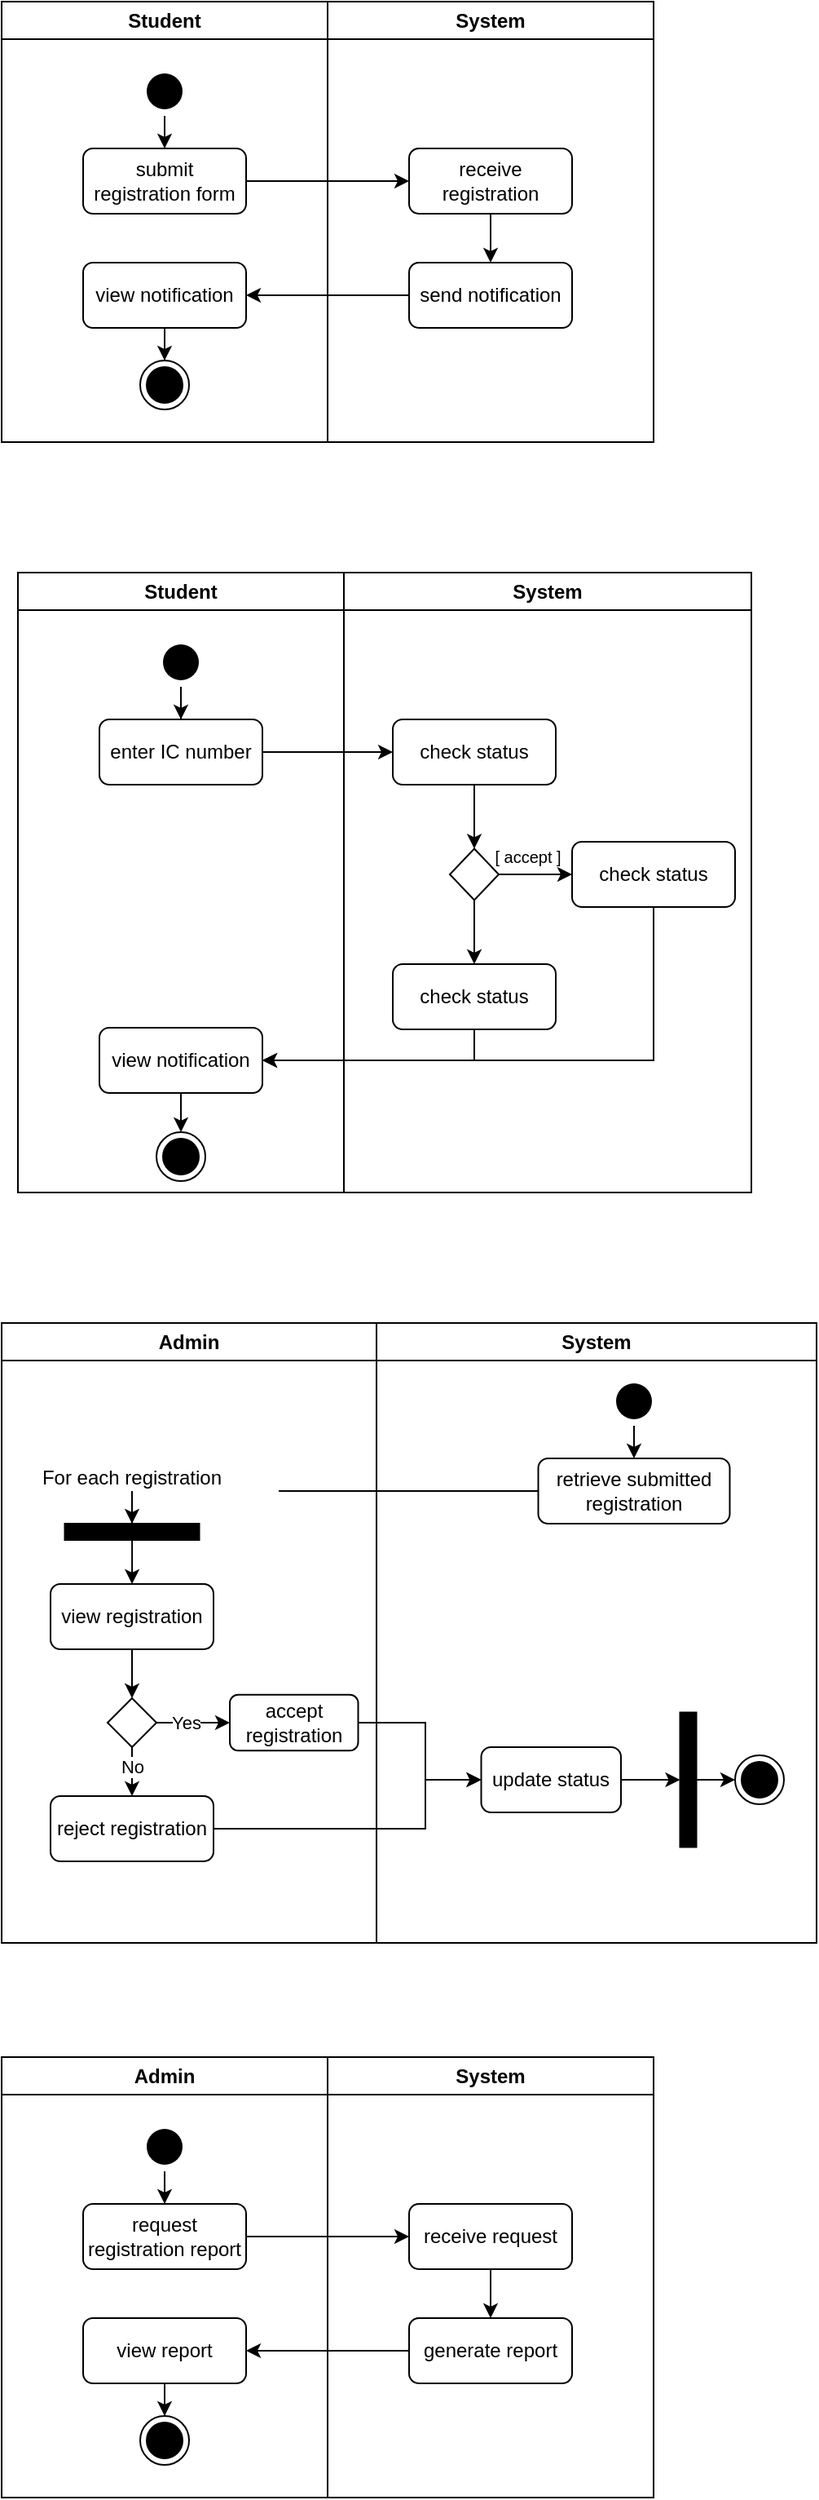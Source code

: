<mxfile version="22.0.8" type="github">
  <diagram name="Page-1" id="cS3aD5trCVznsl2AhYuz">
    <mxGraphModel dx="590" dy="356" grid="1" gridSize="10" guides="1" tooltips="1" connect="1" arrows="1" fold="1" page="1" pageScale="1" pageWidth="2339" pageHeight="3300" math="0" shadow="0">
      <root>
        <mxCell id="0" />
        <mxCell id="1" parent="0" />
        <mxCell id="DeMKpV7V8KdcXESI6n-1-1" value="Student" style="swimlane;whiteSpace=wrap;html=1;" vertex="1" parent="1">
          <mxGeometry x="160" y="80" width="200" height="270" as="geometry" />
        </mxCell>
        <mxCell id="DeMKpV7V8KdcXESI6n-1-10" style="edgeStyle=orthogonalEdgeStyle;rounded=0;orthogonalLoop=1;jettySize=auto;html=1;entryX=0.5;entryY=0;entryDx=0;entryDy=0;" edge="1" parent="DeMKpV7V8KdcXESI6n-1-1" source="DeMKpV7V8KdcXESI6n-1-3" target="DeMKpV7V8KdcXESI6n-1-4">
          <mxGeometry relative="1" as="geometry" />
        </mxCell>
        <mxCell id="DeMKpV7V8KdcXESI6n-1-3" value="" style="ellipse;html=1;shape=endState;fillColor=#000000;strokeColor=none;" vertex="1" parent="DeMKpV7V8KdcXESI6n-1-1">
          <mxGeometry x="85" y="40" width="30" height="30" as="geometry" />
        </mxCell>
        <mxCell id="DeMKpV7V8KdcXESI6n-1-4" value="submit registration form" style="rounded=1;whiteSpace=wrap;html=1;" vertex="1" parent="DeMKpV7V8KdcXESI6n-1-1">
          <mxGeometry x="50" y="90" width="100" height="40" as="geometry" />
        </mxCell>
        <mxCell id="DeMKpV7V8KdcXESI6n-1-14" value="" style="edgeStyle=orthogonalEdgeStyle;rounded=0;orthogonalLoop=1;jettySize=auto;html=1;" edge="1" parent="DeMKpV7V8KdcXESI6n-1-1" source="DeMKpV7V8KdcXESI6n-1-7" target="DeMKpV7V8KdcXESI6n-1-8">
          <mxGeometry relative="1" as="geometry" />
        </mxCell>
        <mxCell id="DeMKpV7V8KdcXESI6n-1-7" value="view notification" style="rounded=1;whiteSpace=wrap;html=1;" vertex="1" parent="DeMKpV7V8KdcXESI6n-1-1">
          <mxGeometry x="50" y="160" width="100" height="40" as="geometry" />
        </mxCell>
        <mxCell id="DeMKpV7V8KdcXESI6n-1-8" value="" style="ellipse;html=1;shape=endState;fillColor=#000000;strokeColor=default;" vertex="1" parent="DeMKpV7V8KdcXESI6n-1-1">
          <mxGeometry x="85" y="220" width="30" height="30" as="geometry" />
        </mxCell>
        <mxCell id="DeMKpV7V8KdcXESI6n-1-2" value="System" style="swimlane;whiteSpace=wrap;html=1;" vertex="1" parent="1">
          <mxGeometry x="360" y="80" width="200" height="270" as="geometry" />
        </mxCell>
        <mxCell id="DeMKpV7V8KdcXESI6n-1-12" value="" style="edgeStyle=orthogonalEdgeStyle;rounded=0;orthogonalLoop=1;jettySize=auto;html=1;" edge="1" parent="DeMKpV7V8KdcXESI6n-1-2" source="DeMKpV7V8KdcXESI6n-1-5" target="DeMKpV7V8KdcXESI6n-1-6">
          <mxGeometry relative="1" as="geometry" />
        </mxCell>
        <mxCell id="DeMKpV7V8KdcXESI6n-1-5" value="receive registration" style="rounded=1;whiteSpace=wrap;html=1;" vertex="1" parent="DeMKpV7V8KdcXESI6n-1-2">
          <mxGeometry x="50" y="90" width="100" height="40" as="geometry" />
        </mxCell>
        <mxCell id="DeMKpV7V8KdcXESI6n-1-6" value="send notification" style="rounded=1;whiteSpace=wrap;html=1;" vertex="1" parent="DeMKpV7V8KdcXESI6n-1-2">
          <mxGeometry x="50" y="160" width="100" height="40" as="geometry" />
        </mxCell>
        <mxCell id="DeMKpV7V8KdcXESI6n-1-11" style="edgeStyle=orthogonalEdgeStyle;rounded=0;orthogonalLoop=1;jettySize=auto;html=1;entryX=0;entryY=0.5;entryDx=0;entryDy=0;" edge="1" parent="1" source="DeMKpV7V8KdcXESI6n-1-4" target="DeMKpV7V8KdcXESI6n-1-5">
          <mxGeometry relative="1" as="geometry" />
        </mxCell>
        <mxCell id="DeMKpV7V8KdcXESI6n-1-13" value="" style="edgeStyle=orthogonalEdgeStyle;rounded=0;orthogonalLoop=1;jettySize=auto;html=1;" edge="1" parent="1" source="DeMKpV7V8KdcXESI6n-1-6" target="DeMKpV7V8KdcXESI6n-1-7">
          <mxGeometry relative="1" as="geometry" />
        </mxCell>
        <mxCell id="DeMKpV7V8KdcXESI6n-1-15" value="Student" style="swimlane;whiteSpace=wrap;html=1;" vertex="1" parent="1">
          <mxGeometry x="170" y="430" width="200" height="380" as="geometry" />
        </mxCell>
        <mxCell id="DeMKpV7V8KdcXESI6n-1-39" value="" style="edgeStyle=orthogonalEdgeStyle;rounded=0;orthogonalLoop=1;jettySize=auto;html=1;" edge="1" parent="DeMKpV7V8KdcXESI6n-1-15" source="DeMKpV7V8KdcXESI6n-1-17" target="DeMKpV7V8KdcXESI6n-1-18">
          <mxGeometry relative="1" as="geometry" />
        </mxCell>
        <mxCell id="DeMKpV7V8KdcXESI6n-1-17" value="" style="ellipse;html=1;shape=endState;fillColor=#000000;strokeColor=none;" vertex="1" parent="DeMKpV7V8KdcXESI6n-1-15">
          <mxGeometry x="85" y="40" width="30" height="30" as="geometry" />
        </mxCell>
        <mxCell id="DeMKpV7V8KdcXESI6n-1-18" value="enter IC number" style="rounded=1;whiteSpace=wrap;html=1;" vertex="1" parent="DeMKpV7V8KdcXESI6n-1-15">
          <mxGeometry x="50" y="90" width="100" height="40" as="geometry" />
        </mxCell>
        <mxCell id="DeMKpV7V8KdcXESI6n-1-19" value="" style="edgeStyle=orthogonalEdgeStyle;rounded=0;orthogonalLoop=1;jettySize=auto;html=1;" edge="1" parent="DeMKpV7V8KdcXESI6n-1-15" source="DeMKpV7V8KdcXESI6n-1-20" target="DeMKpV7V8KdcXESI6n-1-21">
          <mxGeometry relative="1" as="geometry" />
        </mxCell>
        <mxCell id="DeMKpV7V8KdcXESI6n-1-20" value="view notification" style="rounded=1;whiteSpace=wrap;html=1;" vertex="1" parent="DeMKpV7V8KdcXESI6n-1-15">
          <mxGeometry x="50" y="279" width="100" height="40" as="geometry" />
        </mxCell>
        <mxCell id="DeMKpV7V8KdcXESI6n-1-21" value="" style="ellipse;html=1;shape=endState;fillColor=#000000;strokeColor=default;" vertex="1" parent="DeMKpV7V8KdcXESI6n-1-15">
          <mxGeometry x="85" y="343" width="30" height="30" as="geometry" />
        </mxCell>
        <mxCell id="DeMKpV7V8KdcXESI6n-1-22" value="System" style="swimlane;whiteSpace=wrap;html=1;" vertex="1" parent="1">
          <mxGeometry x="370" y="430" width="250" height="380" as="geometry" />
        </mxCell>
        <mxCell id="DeMKpV7V8KdcXESI6n-1-32" style="edgeStyle=orthogonalEdgeStyle;rounded=0;orthogonalLoop=1;jettySize=auto;html=1;entryX=0.5;entryY=0;entryDx=0;entryDy=0;" edge="1" parent="DeMKpV7V8KdcXESI6n-1-22" source="DeMKpV7V8KdcXESI6n-1-24" target="DeMKpV7V8KdcXESI6n-1-28">
          <mxGeometry relative="1" as="geometry" />
        </mxCell>
        <mxCell id="DeMKpV7V8KdcXESI6n-1-24" value="check status" style="rounded=1;whiteSpace=wrap;html=1;" vertex="1" parent="DeMKpV7V8KdcXESI6n-1-22">
          <mxGeometry x="30" y="90" width="100" height="40" as="geometry" />
        </mxCell>
        <mxCell id="DeMKpV7V8KdcXESI6n-1-33" value="" style="edgeStyle=orthogonalEdgeStyle;rounded=0;orthogonalLoop=1;jettySize=auto;html=1;" edge="1" parent="DeMKpV7V8KdcXESI6n-1-22" source="DeMKpV7V8KdcXESI6n-1-28" target="DeMKpV7V8KdcXESI6n-1-30">
          <mxGeometry relative="1" as="geometry" />
        </mxCell>
        <mxCell id="DeMKpV7V8KdcXESI6n-1-34" value="" style="edgeStyle=orthogonalEdgeStyle;rounded=0;orthogonalLoop=1;jettySize=auto;html=1;" edge="1" parent="DeMKpV7V8KdcXESI6n-1-22" source="DeMKpV7V8KdcXESI6n-1-28" target="DeMKpV7V8KdcXESI6n-1-29">
          <mxGeometry relative="1" as="geometry" />
        </mxCell>
        <mxCell id="DeMKpV7V8KdcXESI6n-1-28" value="" style="rhombus;whiteSpace=wrap;html=1;" vertex="1" parent="DeMKpV7V8KdcXESI6n-1-22">
          <mxGeometry x="65" y="169.25" width="30" height="31.5" as="geometry" />
        </mxCell>
        <mxCell id="DeMKpV7V8KdcXESI6n-1-29" value="check status" style="rounded=1;whiteSpace=wrap;html=1;" vertex="1" parent="DeMKpV7V8KdcXESI6n-1-22">
          <mxGeometry x="140" y="165" width="100" height="40" as="geometry" />
        </mxCell>
        <mxCell id="DeMKpV7V8KdcXESI6n-1-30" value="check status" style="rounded=1;whiteSpace=wrap;html=1;" vertex="1" parent="DeMKpV7V8KdcXESI6n-1-22">
          <mxGeometry x="30" y="240" width="100" height="40" as="geometry" />
        </mxCell>
        <mxCell id="DeMKpV7V8KdcXESI6n-1-37" value="&lt;font style=&quot;font-size: 10px;&quot;&gt;[ accept ]&lt;/font&gt;" style="text;html=1;strokeColor=none;fillColor=none;align=center;verticalAlign=middle;whiteSpace=wrap;rounded=0;" vertex="1" parent="DeMKpV7V8KdcXESI6n-1-22">
          <mxGeometry x="83" y="159" width="60" height="30" as="geometry" />
        </mxCell>
        <mxCell id="DeMKpV7V8KdcXESI6n-1-26" style="edgeStyle=orthogonalEdgeStyle;rounded=0;orthogonalLoop=1;jettySize=auto;html=1;entryX=0;entryY=0.5;entryDx=0;entryDy=0;" edge="1" parent="1" source="DeMKpV7V8KdcXESI6n-1-18" target="DeMKpV7V8KdcXESI6n-1-24">
          <mxGeometry relative="1" as="geometry" />
        </mxCell>
        <mxCell id="DeMKpV7V8KdcXESI6n-1-35" style="edgeStyle=orthogonalEdgeStyle;rounded=0;orthogonalLoop=1;jettySize=auto;html=1;entryX=1;entryY=0.5;entryDx=0;entryDy=0;" edge="1" parent="1" source="DeMKpV7V8KdcXESI6n-1-29" target="DeMKpV7V8KdcXESI6n-1-20">
          <mxGeometry relative="1" as="geometry">
            <Array as="points">
              <mxPoint x="560" y="729" />
            </Array>
          </mxGeometry>
        </mxCell>
        <mxCell id="DeMKpV7V8KdcXESI6n-1-36" style="edgeStyle=orthogonalEdgeStyle;rounded=0;orthogonalLoop=1;jettySize=auto;html=1;entryX=1;entryY=0.5;entryDx=0;entryDy=0;" edge="1" parent="1" source="DeMKpV7V8KdcXESI6n-1-30" target="DeMKpV7V8KdcXESI6n-1-20">
          <mxGeometry relative="1" as="geometry">
            <Array as="points">
              <mxPoint x="450" y="729" />
            </Array>
          </mxGeometry>
        </mxCell>
        <mxCell id="DeMKpV7V8KdcXESI6n-1-40" value="Admin" style="swimlane;whiteSpace=wrap;html=1;" vertex="1" parent="1">
          <mxGeometry x="160" y="890" width="230" height="380" as="geometry" />
        </mxCell>
        <mxCell id="DeMKpV7V8KdcXESI6n-1-66" style="edgeStyle=orthogonalEdgeStyle;rounded=0;orthogonalLoop=1;jettySize=auto;html=1;entryX=0.5;entryY=0;entryDx=0;entryDy=0;" edge="1" parent="DeMKpV7V8KdcXESI6n-1-40" source="DeMKpV7V8KdcXESI6n-1-62" target="DeMKpV7V8KdcXESI6n-1-63">
          <mxGeometry relative="1" as="geometry" />
        </mxCell>
        <mxCell id="DeMKpV7V8KdcXESI6n-1-62" value="For each registration" style="text;html=1;strokeColor=none;fillColor=none;align=center;verticalAlign=middle;whiteSpace=wrap;rounded=0;" vertex="1" parent="DeMKpV7V8KdcXESI6n-1-40">
          <mxGeometry x="10" y="80" width="140" height="30" as="geometry" />
        </mxCell>
        <mxCell id="DeMKpV7V8KdcXESI6n-1-67" value="" style="edgeStyle=orthogonalEdgeStyle;rounded=0;orthogonalLoop=1;jettySize=auto;html=1;" edge="1" parent="DeMKpV7V8KdcXESI6n-1-40" source="DeMKpV7V8KdcXESI6n-1-63" target="DeMKpV7V8KdcXESI6n-1-64">
          <mxGeometry relative="1" as="geometry" />
        </mxCell>
        <mxCell id="DeMKpV7V8KdcXESI6n-1-63" value="" style="rounded=0;whiteSpace=wrap;html=1;fillColor=#000000;" vertex="1" parent="DeMKpV7V8KdcXESI6n-1-40">
          <mxGeometry x="38.75" y="123" width="82.5" height="10" as="geometry" />
        </mxCell>
        <mxCell id="DeMKpV7V8KdcXESI6n-1-69" value="" style="edgeStyle=orthogonalEdgeStyle;rounded=0;orthogonalLoop=1;jettySize=auto;html=1;" edge="1" parent="DeMKpV7V8KdcXESI6n-1-40" source="DeMKpV7V8KdcXESI6n-1-64" target="DeMKpV7V8KdcXESI6n-1-68">
          <mxGeometry relative="1" as="geometry" />
        </mxCell>
        <mxCell id="DeMKpV7V8KdcXESI6n-1-64" value="view registration" style="rounded=1;whiteSpace=wrap;html=1;" vertex="1" parent="DeMKpV7V8KdcXESI6n-1-40">
          <mxGeometry x="30" y="160" width="100" height="40" as="geometry" />
        </mxCell>
        <mxCell id="DeMKpV7V8KdcXESI6n-1-72" value="" style="edgeStyle=orthogonalEdgeStyle;rounded=0;orthogonalLoop=1;jettySize=auto;html=1;" edge="1" parent="DeMKpV7V8KdcXESI6n-1-40" source="DeMKpV7V8KdcXESI6n-1-68" target="DeMKpV7V8KdcXESI6n-1-71">
          <mxGeometry relative="1" as="geometry" />
        </mxCell>
        <mxCell id="DeMKpV7V8KdcXESI6n-1-73" value="No" style="edgeLabel;html=1;align=center;verticalAlign=middle;resizable=0;points=[];" vertex="1" connectable="0" parent="DeMKpV7V8KdcXESI6n-1-72">
          <mxGeometry x="0.079" relative="1" as="geometry">
            <mxPoint y="-1" as="offset" />
          </mxGeometry>
        </mxCell>
        <mxCell id="DeMKpV7V8KdcXESI6n-1-74" value="" style="edgeStyle=orthogonalEdgeStyle;rounded=0;orthogonalLoop=1;jettySize=auto;html=1;" edge="1" parent="DeMKpV7V8KdcXESI6n-1-40" source="DeMKpV7V8KdcXESI6n-1-68" target="DeMKpV7V8KdcXESI6n-1-70">
          <mxGeometry relative="1" as="geometry" />
        </mxCell>
        <mxCell id="DeMKpV7V8KdcXESI6n-1-75" value="Yes" style="edgeLabel;html=1;align=center;verticalAlign=middle;resizable=0;points=[];" vertex="1" connectable="0" parent="DeMKpV7V8KdcXESI6n-1-74">
          <mxGeometry x="-0.21" relative="1" as="geometry">
            <mxPoint as="offset" />
          </mxGeometry>
        </mxCell>
        <mxCell id="DeMKpV7V8KdcXESI6n-1-68" value="" style="rhombus;whiteSpace=wrap;html=1;" vertex="1" parent="DeMKpV7V8KdcXESI6n-1-40">
          <mxGeometry x="65" y="230" width="30" height="30" as="geometry" />
        </mxCell>
        <mxCell id="DeMKpV7V8KdcXESI6n-1-70" value="accept registration" style="rounded=1;whiteSpace=wrap;html=1;" vertex="1" parent="DeMKpV7V8KdcXESI6n-1-40">
          <mxGeometry x="140" y="227.87" width="78.75" height="34.25" as="geometry" />
        </mxCell>
        <mxCell id="DeMKpV7V8KdcXESI6n-1-71" value="reject registration" style="rounded=1;whiteSpace=wrap;html=1;" vertex="1" parent="DeMKpV7V8KdcXESI6n-1-40">
          <mxGeometry x="30" y="290" width="100" height="40" as="geometry" />
        </mxCell>
        <mxCell id="DeMKpV7V8KdcXESI6n-1-47" value="System" style="swimlane;whiteSpace=wrap;html=1;" vertex="1" parent="1">
          <mxGeometry x="390" y="890" width="270" height="380" as="geometry" />
        </mxCell>
        <mxCell id="DeMKpV7V8KdcXESI6n-1-53" value="retrieve submitted registration" style="rounded=1;whiteSpace=wrap;html=1;" vertex="1" parent="DeMKpV7V8KdcXESI6n-1-47">
          <mxGeometry x="99.25" y="83" width="117.5" height="40" as="geometry" />
        </mxCell>
        <mxCell id="DeMKpV7V8KdcXESI6n-1-60" value="" style="edgeStyle=orthogonalEdgeStyle;rounded=0;orthogonalLoop=1;jettySize=auto;html=1;" edge="1" parent="DeMKpV7V8KdcXESI6n-1-47" source="DeMKpV7V8KdcXESI6n-1-42" target="DeMKpV7V8KdcXESI6n-1-53">
          <mxGeometry relative="1" as="geometry" />
        </mxCell>
        <mxCell id="DeMKpV7V8KdcXESI6n-1-42" value="" style="ellipse;html=1;shape=endState;fillColor=#000000;strokeColor=none;" vertex="1" parent="DeMKpV7V8KdcXESI6n-1-47">
          <mxGeometry x="143" y="33" width="30" height="30" as="geometry" />
        </mxCell>
        <mxCell id="DeMKpV7V8KdcXESI6n-1-61" value="" style="endArrow=none;html=1;rounded=0;entryX=0;entryY=0.5;entryDx=0;entryDy=0;" edge="1" parent="DeMKpV7V8KdcXESI6n-1-47" target="DeMKpV7V8KdcXESI6n-1-53">
          <mxGeometry width="50" height="50" relative="1" as="geometry">
            <mxPoint x="-60" y="103" as="sourcePoint" />
            <mxPoint x="70" y="103" as="targetPoint" />
          </mxGeometry>
        </mxCell>
        <mxCell id="DeMKpV7V8KdcXESI6n-1-81" style="edgeStyle=orthogonalEdgeStyle;rounded=0;orthogonalLoop=1;jettySize=auto;html=1;entryX=0.5;entryY=1;entryDx=0;entryDy=0;" edge="1" parent="DeMKpV7V8KdcXESI6n-1-47" source="DeMKpV7V8KdcXESI6n-1-76" target="DeMKpV7V8KdcXESI6n-1-77">
          <mxGeometry relative="1" as="geometry" />
        </mxCell>
        <mxCell id="DeMKpV7V8KdcXESI6n-1-76" value="update status" style="rounded=1;whiteSpace=wrap;html=1;" vertex="1" parent="DeMKpV7V8KdcXESI6n-1-47">
          <mxGeometry x="64.25" y="260" width="85.75" height="40" as="geometry" />
        </mxCell>
        <mxCell id="DeMKpV7V8KdcXESI6n-1-46" value="" style="ellipse;html=1;shape=endState;fillColor=#000000;strokeColor=default;" vertex="1" parent="DeMKpV7V8KdcXESI6n-1-47">
          <mxGeometry x="220" y="265" width="30" height="30" as="geometry" />
        </mxCell>
        <mxCell id="DeMKpV7V8KdcXESI6n-1-82" style="edgeStyle=orthogonalEdgeStyle;rounded=0;orthogonalLoop=1;jettySize=auto;html=1;entryX=0;entryY=0.5;entryDx=0;entryDy=0;" edge="1" parent="DeMKpV7V8KdcXESI6n-1-47" source="DeMKpV7V8KdcXESI6n-1-77" target="DeMKpV7V8KdcXESI6n-1-46">
          <mxGeometry relative="1" as="geometry" />
        </mxCell>
        <mxCell id="DeMKpV7V8KdcXESI6n-1-77" value="" style="rounded=0;whiteSpace=wrap;html=1;fillColor=#000000;rotation=90;" vertex="1" parent="DeMKpV7V8KdcXESI6n-1-47">
          <mxGeometry x="150" y="275" width="82.5" height="10" as="geometry" />
        </mxCell>
        <mxCell id="DeMKpV7V8KdcXESI6n-1-78" style="edgeStyle=orthogonalEdgeStyle;rounded=0;orthogonalLoop=1;jettySize=auto;html=1;entryX=0;entryY=0.5;entryDx=0;entryDy=0;" edge="1" parent="1" source="DeMKpV7V8KdcXESI6n-1-71" target="DeMKpV7V8KdcXESI6n-1-76">
          <mxGeometry relative="1" as="geometry">
            <Array as="points">
              <mxPoint x="420" y="1200" />
              <mxPoint x="420" y="1170" />
            </Array>
          </mxGeometry>
        </mxCell>
        <mxCell id="DeMKpV7V8KdcXESI6n-1-80" style="edgeStyle=orthogonalEdgeStyle;rounded=0;orthogonalLoop=1;jettySize=auto;html=1;entryX=0;entryY=0.5;entryDx=0;entryDy=0;" edge="1" parent="1" source="DeMKpV7V8KdcXESI6n-1-70" target="DeMKpV7V8KdcXESI6n-1-76">
          <mxGeometry relative="1" as="geometry">
            <Array as="points">
              <mxPoint x="420" y="1135" />
              <mxPoint x="420" y="1170" />
            </Array>
          </mxGeometry>
        </mxCell>
        <mxCell id="DeMKpV7V8KdcXESI6n-1-83" value="Admin" style="swimlane;whiteSpace=wrap;html=1;" vertex="1" parent="1">
          <mxGeometry x="160" y="1340" width="200" height="270" as="geometry" />
        </mxCell>
        <mxCell id="DeMKpV7V8KdcXESI6n-1-84" style="edgeStyle=orthogonalEdgeStyle;rounded=0;orthogonalLoop=1;jettySize=auto;html=1;entryX=0.5;entryY=0;entryDx=0;entryDy=0;" edge="1" parent="DeMKpV7V8KdcXESI6n-1-83" source="DeMKpV7V8KdcXESI6n-1-85" target="DeMKpV7V8KdcXESI6n-1-86">
          <mxGeometry relative="1" as="geometry" />
        </mxCell>
        <mxCell id="DeMKpV7V8KdcXESI6n-1-85" value="" style="ellipse;html=1;shape=endState;fillColor=#000000;strokeColor=none;" vertex="1" parent="DeMKpV7V8KdcXESI6n-1-83">
          <mxGeometry x="85" y="40" width="30" height="30" as="geometry" />
        </mxCell>
        <mxCell id="DeMKpV7V8KdcXESI6n-1-86" value="request registration report" style="rounded=1;whiteSpace=wrap;html=1;" vertex="1" parent="DeMKpV7V8KdcXESI6n-1-83">
          <mxGeometry x="50" y="90" width="100" height="40" as="geometry" />
        </mxCell>
        <mxCell id="DeMKpV7V8KdcXESI6n-1-87" value="" style="edgeStyle=orthogonalEdgeStyle;rounded=0;orthogonalLoop=1;jettySize=auto;html=1;" edge="1" parent="DeMKpV7V8KdcXESI6n-1-83" source="DeMKpV7V8KdcXESI6n-1-88" target="DeMKpV7V8KdcXESI6n-1-89">
          <mxGeometry relative="1" as="geometry" />
        </mxCell>
        <mxCell id="DeMKpV7V8KdcXESI6n-1-88" value="view report" style="rounded=1;whiteSpace=wrap;html=1;" vertex="1" parent="DeMKpV7V8KdcXESI6n-1-83">
          <mxGeometry x="50" y="160" width="100" height="40" as="geometry" />
        </mxCell>
        <mxCell id="DeMKpV7V8KdcXESI6n-1-89" value="" style="ellipse;html=1;shape=endState;fillColor=#000000;strokeColor=default;" vertex="1" parent="DeMKpV7V8KdcXESI6n-1-83">
          <mxGeometry x="85" y="220" width="30" height="30" as="geometry" />
        </mxCell>
        <mxCell id="DeMKpV7V8KdcXESI6n-1-90" value="System" style="swimlane;whiteSpace=wrap;html=1;" vertex="1" parent="1">
          <mxGeometry x="360" y="1340" width="200" height="270" as="geometry" />
        </mxCell>
        <mxCell id="DeMKpV7V8KdcXESI6n-1-91" value="" style="edgeStyle=orthogonalEdgeStyle;rounded=0;orthogonalLoop=1;jettySize=auto;html=1;" edge="1" parent="DeMKpV7V8KdcXESI6n-1-90" source="DeMKpV7V8KdcXESI6n-1-92" target="DeMKpV7V8KdcXESI6n-1-93">
          <mxGeometry relative="1" as="geometry" />
        </mxCell>
        <mxCell id="DeMKpV7V8KdcXESI6n-1-92" value="receive request" style="rounded=1;whiteSpace=wrap;html=1;" vertex="1" parent="DeMKpV7V8KdcXESI6n-1-90">
          <mxGeometry x="50" y="90" width="100" height="40" as="geometry" />
        </mxCell>
        <mxCell id="DeMKpV7V8KdcXESI6n-1-93" value="generate report" style="rounded=1;whiteSpace=wrap;html=1;" vertex="1" parent="DeMKpV7V8KdcXESI6n-1-90">
          <mxGeometry x="50" y="160" width="100" height="40" as="geometry" />
        </mxCell>
        <mxCell id="DeMKpV7V8KdcXESI6n-1-94" style="edgeStyle=orthogonalEdgeStyle;rounded=0;orthogonalLoop=1;jettySize=auto;html=1;entryX=0;entryY=0.5;entryDx=0;entryDy=0;" edge="1" parent="1" source="DeMKpV7V8KdcXESI6n-1-86" target="DeMKpV7V8KdcXESI6n-1-92">
          <mxGeometry relative="1" as="geometry" />
        </mxCell>
        <mxCell id="DeMKpV7V8KdcXESI6n-1-95" value="" style="edgeStyle=orthogonalEdgeStyle;rounded=0;orthogonalLoop=1;jettySize=auto;html=1;" edge="1" parent="1" source="DeMKpV7V8KdcXESI6n-1-93" target="DeMKpV7V8KdcXESI6n-1-88">
          <mxGeometry relative="1" as="geometry" />
        </mxCell>
      </root>
    </mxGraphModel>
  </diagram>
</mxfile>
